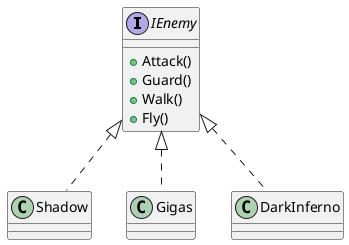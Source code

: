 @startuml
interface IEnemy {
    +Attack()
    +Guard()
    +Walk()
    +Fly()
}

class Shadow {

}

class Gigas {

}

class DarkInferno {

}

IEnemy <|.. Shadow
IEnemy <|.. Gigas
IEnemy <|.. DarkInferno
@enduml